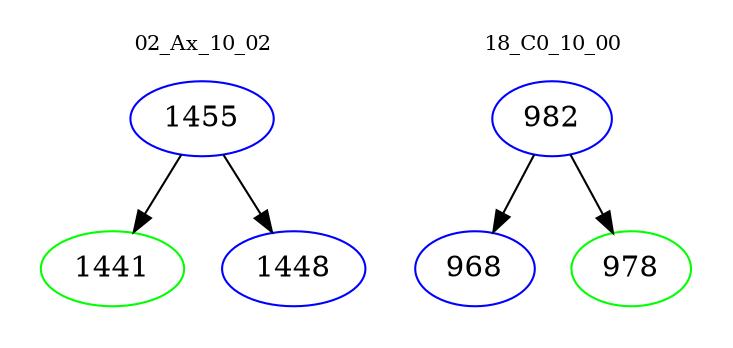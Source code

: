 digraph{
subgraph cluster_0 {
color = white
label = "02_Ax_10_02";
fontsize=10;
T0_1455 [label="1455", color="blue"]
T0_1455 -> T0_1441 [color="black"]
T0_1441 [label="1441", color="green"]
T0_1455 -> T0_1448 [color="black"]
T0_1448 [label="1448", color="blue"]
}
subgraph cluster_1 {
color = white
label = "18_C0_10_00";
fontsize=10;
T1_982 [label="982", color="blue"]
T1_982 -> T1_968 [color="black"]
T1_968 [label="968", color="blue"]
T1_982 -> T1_978 [color="black"]
T1_978 [label="978", color="green"]
}
}

